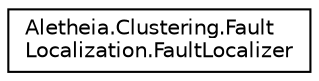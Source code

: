 digraph "Graphical Class Hierarchy"
{
  edge [fontname="Helvetica",fontsize="10",labelfontname="Helvetica",labelfontsize="10"];
  node [fontname="Helvetica",fontsize="10",shape=record];
  rankdir="LR";
  Node0 [label="Aletheia.Clustering.Fault\lLocalization.FaultLocalizer",height=0.2,width=0.4,color="black", fillcolor="white", style="filled",URL="$class_aletheia_1_1_clustering_1_1_fault_localization_1_1_fault_localizer.html"];
}
